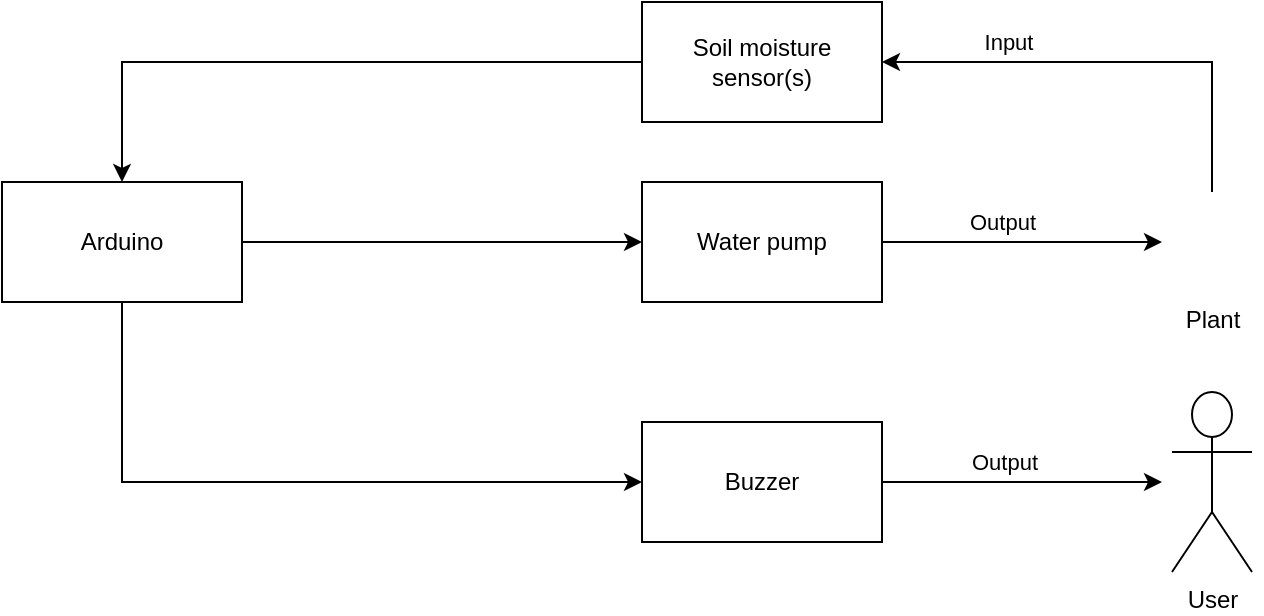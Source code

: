 <mxfile version="14.6.6" type="device"><diagram id="4mQ9Hz3UNDv52DEeCdTR" name="Page-1"><mxGraphModel dx="761" dy="632" grid="1" gridSize="10" guides="1" tooltips="1" connect="1" arrows="1" fold="1" page="1" pageScale="1" pageWidth="827" pageHeight="1169" math="0" shadow="0"><root><mxCell id="0"/><mxCell id="1" parent="0"/><mxCell id="5JipvPWPv_YkS3yUbHCG-33" style="edgeStyle=orthogonalEdgeStyle;rounded=0;orthogonalLoop=1;jettySize=auto;html=1;exitX=1;exitY=0.5;exitDx=0;exitDy=0;entryX=0;entryY=0.5;entryDx=0;entryDy=0;" edge="1" parent="1" source="5JipvPWPv_YkS3yUbHCG-1" target="5JipvPWPv_YkS3yUbHCG-10"><mxGeometry relative="1" as="geometry"><mxPoint x="560.0" y="350.353" as="targetPoint"/></mxGeometry></mxCell><mxCell id="5JipvPWPv_YkS3yUbHCG-34" style="edgeStyle=orthogonalEdgeStyle;rounded=0;orthogonalLoop=1;jettySize=auto;html=1;exitX=0.5;exitY=1;exitDx=0;exitDy=0;entryX=0;entryY=0.5;entryDx=0;entryDy=0;" edge="1" parent="1" source="5JipvPWPv_YkS3yUbHCG-1" target="5JipvPWPv_YkS3yUbHCG-16"><mxGeometry relative="1" as="geometry"/></mxCell><mxCell id="5JipvPWPv_YkS3yUbHCG-1" value="Arduino" style="rounded=0;whiteSpace=wrap;html=1;" vertex="1" parent="1"><mxGeometry x="450" y="320" width="120" height="60" as="geometry"/></mxCell><mxCell id="5JipvPWPv_YkS3yUbHCG-28" value="Output" style="edgeStyle=orthogonalEdgeStyle;rounded=0;orthogonalLoop=1;jettySize=auto;html=1;exitX=1;exitY=0.5;exitDx=0;exitDy=0;" edge="1" parent="1" source="5JipvPWPv_YkS3yUbHCG-10"><mxGeometry x="-0.143" y="10" relative="1" as="geometry"><mxPoint x="1030" y="350" as="targetPoint"/><Array as="points"><mxPoint x="990" y="350"/><mxPoint x="990" y="350"/></Array><mxPoint as="offset"/></mxGeometry></mxCell><mxCell id="5JipvPWPv_YkS3yUbHCG-10" value="Water pump" style="rounded=0;whiteSpace=wrap;html=1;" vertex="1" parent="1"><mxGeometry x="770" y="320" width="120" height="60" as="geometry"/></mxCell><mxCell id="5JipvPWPv_YkS3yUbHCG-22" style="edgeStyle=orthogonalEdgeStyle;rounded=0;orthogonalLoop=1;jettySize=auto;html=1;exitX=0;exitY=0.5;exitDx=0;exitDy=0;entryX=0.5;entryY=0;entryDx=0;entryDy=0;" edge="1" parent="1" source="5JipvPWPv_YkS3yUbHCG-12" target="5JipvPWPv_YkS3yUbHCG-1"><mxGeometry relative="1" as="geometry"/></mxCell><mxCell id="5JipvPWPv_YkS3yUbHCG-12" value="Soil moisture sensor(s)" style="rounded=0;whiteSpace=wrap;html=1;" vertex="1" parent="1"><mxGeometry x="770" y="230" width="120" height="60" as="geometry"/></mxCell><mxCell id="5JipvPWPv_YkS3yUbHCG-26" style="edgeStyle=orthogonalEdgeStyle;rounded=0;orthogonalLoop=1;jettySize=auto;html=1;exitX=1;exitY=0.5;exitDx=0;exitDy=0;" edge="1" parent="1" source="5JipvPWPv_YkS3yUbHCG-16"><mxGeometry relative="1" as="geometry"><mxPoint x="1030" y="470" as="targetPoint"/><Array as="points"><mxPoint x="970" y="470"/><mxPoint x="970" y="470"/></Array></mxGeometry></mxCell><mxCell id="5JipvPWPv_YkS3yUbHCG-32" value="Output" style="edgeLabel;html=1;align=center;verticalAlign=middle;resizable=0;points=[];" vertex="1" connectable="0" parent="5JipvPWPv_YkS3yUbHCG-26"><mxGeometry x="-0.166" y="4" relative="1" as="geometry"><mxPoint x="2" y="-6" as="offset"/></mxGeometry></mxCell><mxCell id="5JipvPWPv_YkS3yUbHCG-16" value="Buzzer" style="rounded=0;whiteSpace=wrap;html=1;" vertex="1" parent="1"><mxGeometry x="770" y="440" width="120" height="60" as="geometry"/></mxCell><mxCell id="5JipvPWPv_YkS3yUbHCG-21" value="Input" style="edgeStyle=orthogonalEdgeStyle;rounded=0;orthogonalLoop=1;jettySize=auto;html=1;entryX=1;entryY=0.5;entryDx=0;entryDy=0;exitX=0.5;exitY=0;exitDx=0;exitDy=0;" edge="1" parent="1" source="5JipvPWPv_YkS3yUbHCG-27" target="5JipvPWPv_YkS3yUbHCG-12"><mxGeometry x="0.455" y="-10" relative="1" as="geometry"><mxPoint x="1060" y="220" as="sourcePoint"/><mxPoint as="offset"/></mxGeometry></mxCell><mxCell id="5JipvPWPv_YkS3yUbHCG-23" value="User&lt;br&gt;" style="shape=umlActor;verticalLabelPosition=bottom;verticalAlign=top;html=1;" vertex="1" parent="1"><mxGeometry x="1035" y="425" width="40" height="90" as="geometry"/></mxCell><mxCell id="5JipvPWPv_YkS3yUbHCG-27" value="Plant" style="shape=image;html=1;verticalAlign=top;verticalLabelPosition=bottom;labelBackgroundColor=#ffffff;imageAspect=0;aspect=fixed;image=https://cdn1.iconfinder.com/data/icons/easter-curvy/100/tulip-128.png" vertex="1" parent="1"><mxGeometry x="1030" y="325" width="50" height="50" as="geometry"/></mxCell></root></mxGraphModel></diagram></mxfile>